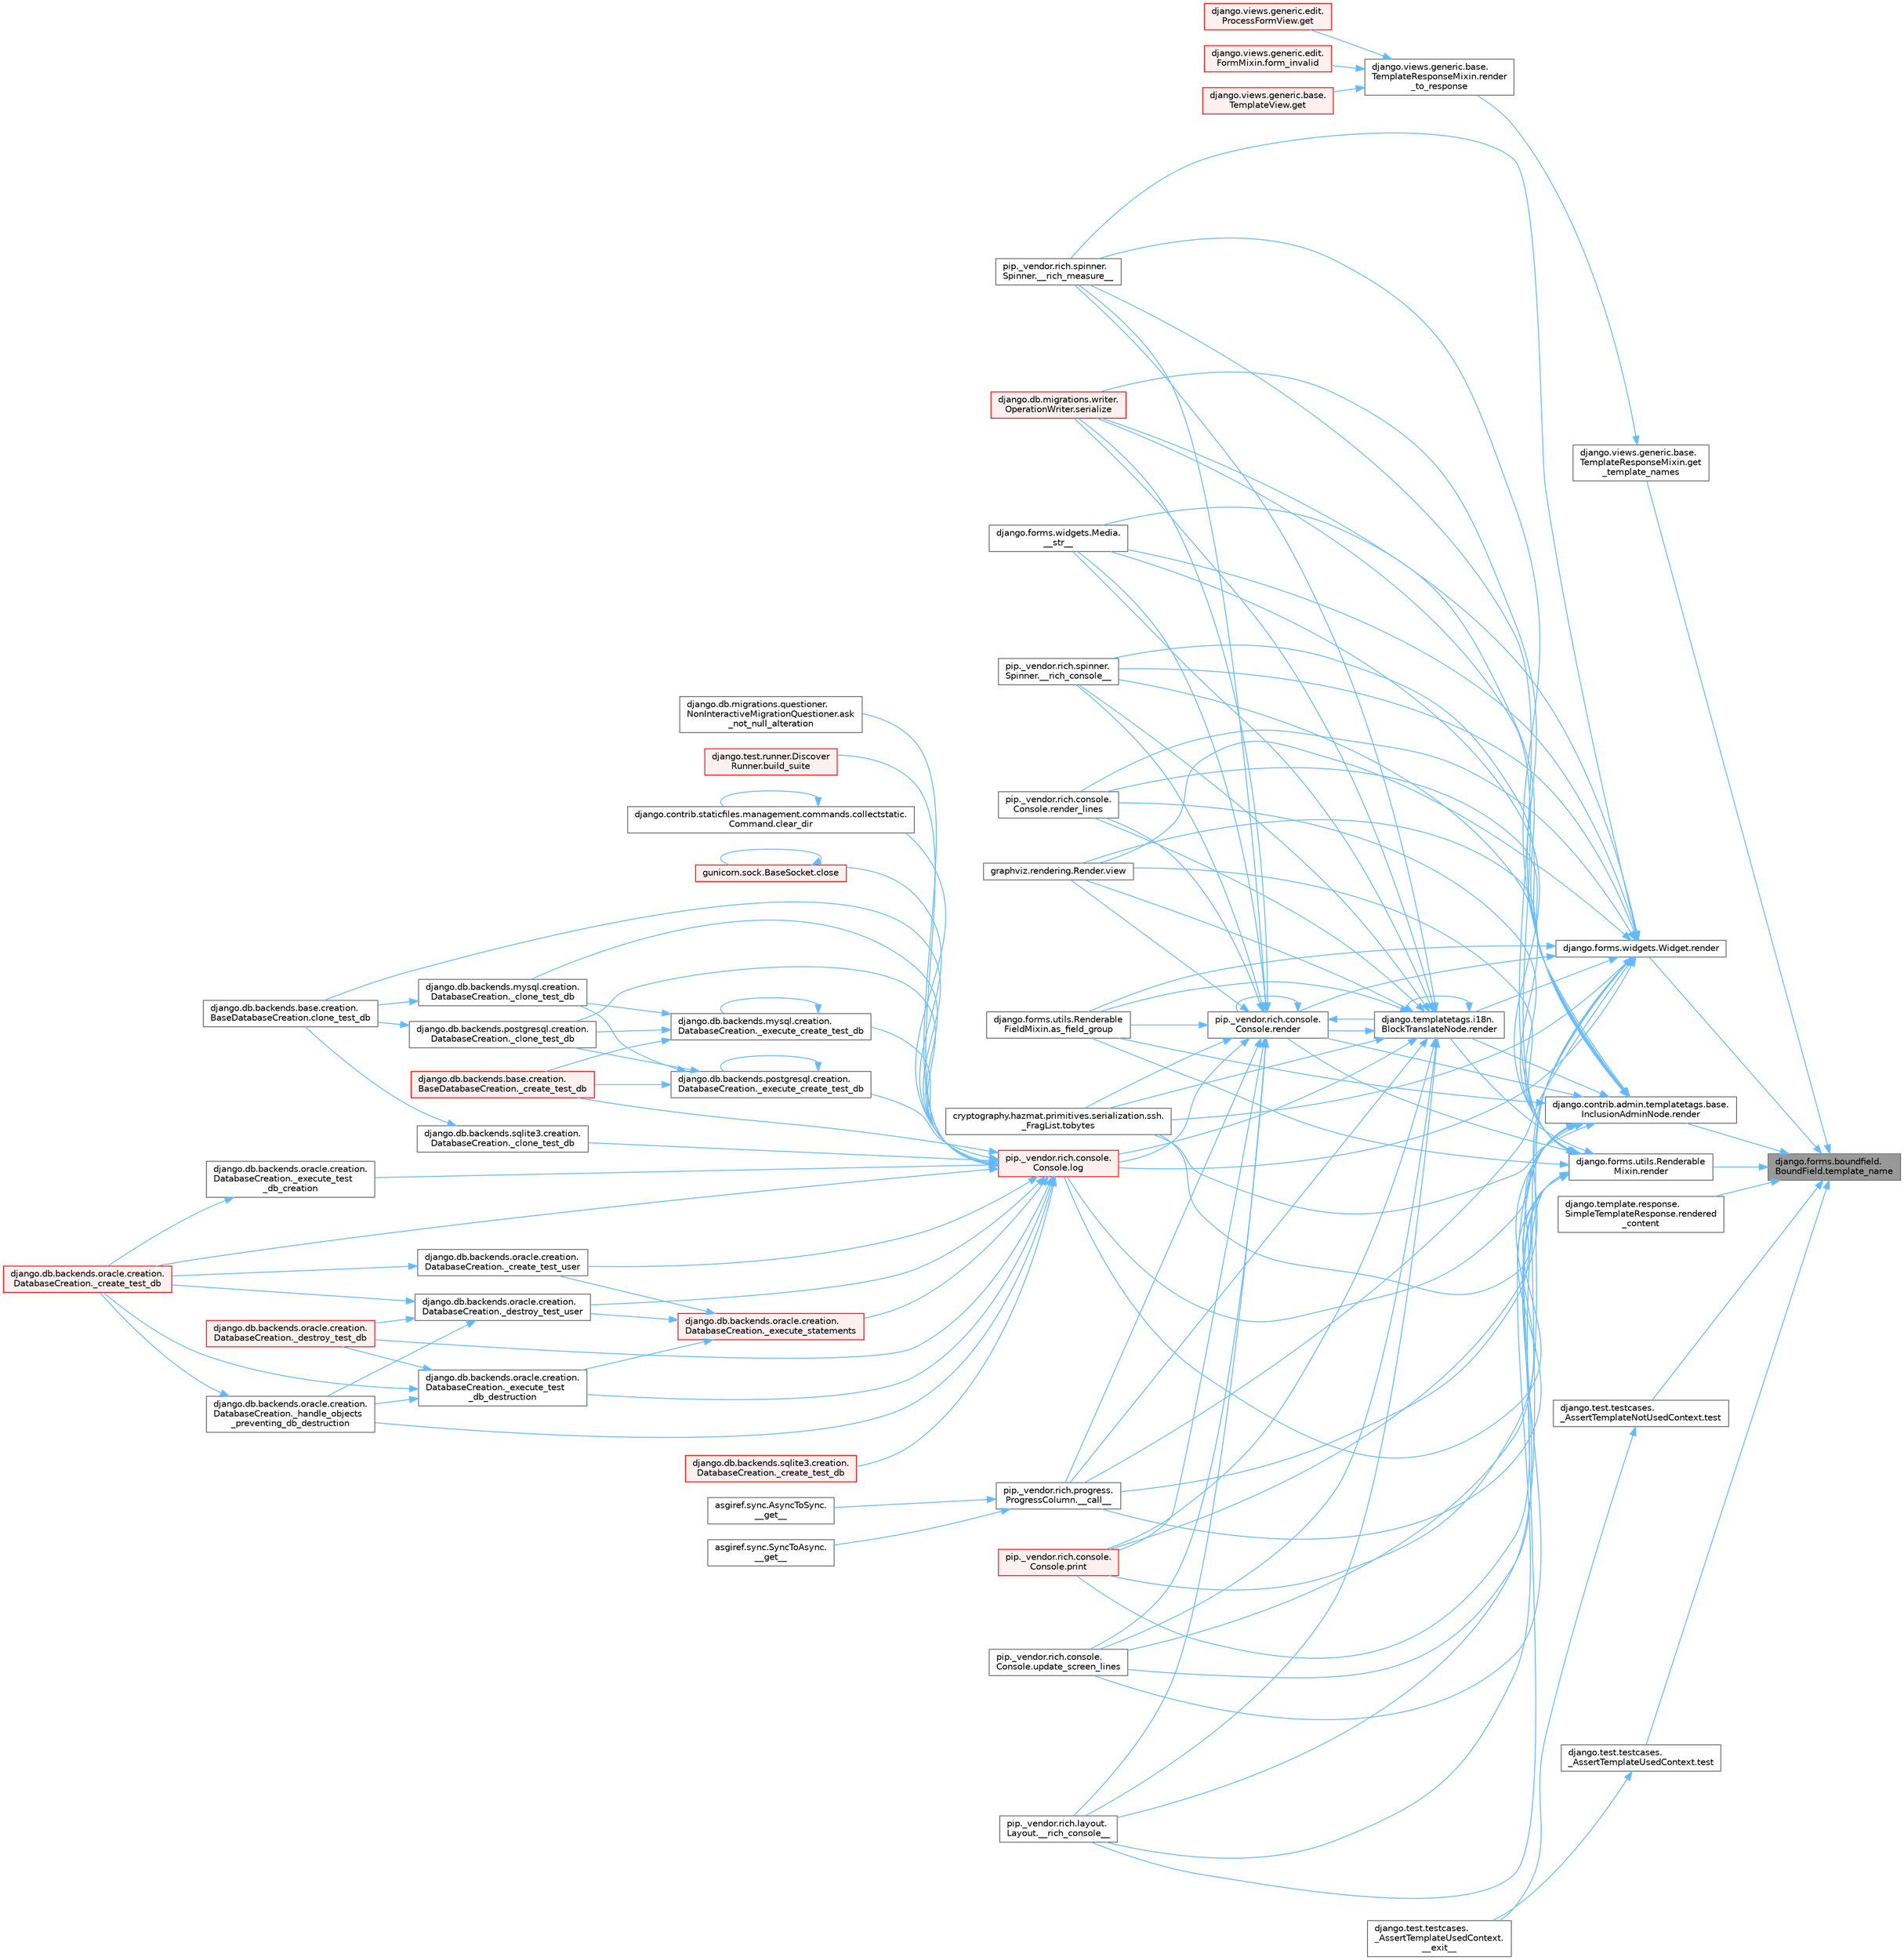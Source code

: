 digraph "django.forms.boundfield.BoundField.template_name"
{
 // LATEX_PDF_SIZE
  bgcolor="transparent";
  edge [fontname=Helvetica,fontsize=10,labelfontname=Helvetica,labelfontsize=10];
  node [fontname=Helvetica,fontsize=10,shape=box,height=0.2,width=0.4];
  rankdir="RL";
  Node1 [id="Node000001",label="django.forms.boundfield.\lBoundField.template_name",height=0.2,width=0.4,color="gray40", fillcolor="grey60", style="filled", fontcolor="black",tooltip=" "];
  Node1 -> Node2 [id="edge1_Node000001_Node000002",dir="back",color="steelblue1",style="solid",tooltip=" "];
  Node2 [id="Node000002",label="django.views.generic.base.\lTemplateResponseMixin.get\l_template_names",height=0.2,width=0.4,color="grey40", fillcolor="white", style="filled",URL="$classdjango_1_1views_1_1generic_1_1base_1_1_template_response_mixin.html#a01e86f80f6149ac9356850cbeba9bd22",tooltip=" "];
  Node2 -> Node3 [id="edge2_Node000002_Node000003",dir="back",color="steelblue1",style="solid",tooltip=" "];
  Node3 [id="Node000003",label="django.views.generic.base.\lTemplateResponseMixin.render\l_to_response",height=0.2,width=0.4,color="grey40", fillcolor="white", style="filled",URL="$classdjango_1_1views_1_1generic_1_1base_1_1_template_response_mixin.html#acb779fab0e9d87e1ae49b9b4ad4e4492",tooltip=" "];
  Node3 -> Node4 [id="edge3_Node000003_Node000004",dir="back",color="steelblue1",style="solid",tooltip=" "];
  Node4 [id="Node000004",label="django.views.generic.edit.\lFormMixin.form_invalid",height=0.2,width=0.4,color="red", fillcolor="#FFF0F0", style="filled",URL="$classdjango_1_1views_1_1generic_1_1edit_1_1_form_mixin.html#a3a9a5e20aa7819a6749c1ab36efb4936",tooltip=" "];
  Node3 -> Node11 [id="edge4_Node000003_Node000011",dir="back",color="steelblue1",style="solid",tooltip=" "];
  Node11 [id="Node000011",label="django.views.generic.base.\lTemplateView.get",height=0.2,width=0.4,color="red", fillcolor="#FFF0F0", style="filled",URL="$classdjango_1_1views_1_1generic_1_1base_1_1_template_view.html#a12232ec7fd058af76ce8c7af132ef915",tooltip=" "];
  Node3 -> Node1887 [id="edge5_Node000003_Node001887",dir="back",color="steelblue1",style="solid",tooltip=" "];
  Node1887 [id="Node001887",label="django.views.generic.edit.\lProcessFormView.get",height=0.2,width=0.4,color="red", fillcolor="#FFF0F0", style="filled",URL="$classdjango_1_1views_1_1generic_1_1edit_1_1_process_form_view.html#af7def109918828469fd90c209d775e40",tooltip=" "];
  Node1 -> Node2641 [id="edge6_Node000001_Node002641",dir="back",color="steelblue1",style="solid",tooltip=" "];
  Node2641 [id="Node002641",label="django.contrib.admin.templatetags.base.\lInclusionAdminNode.render",height=0.2,width=0.4,color="grey40", fillcolor="white", style="filled",URL="$classdjango_1_1contrib_1_1admin_1_1templatetags_1_1base_1_1_inclusion_admin_node.html#a5c909e3c155bf5e7736cc82df0006cda",tooltip=" "];
  Node2641 -> Node378 [id="edge7_Node002641_Node000378",dir="back",color="steelblue1",style="solid",tooltip=" "];
  Node378 [id="Node000378",label="pip._vendor.rich.progress.\lProgressColumn.__call__",height=0.2,width=0.4,color="grey40", fillcolor="white", style="filled",URL="$classpip_1_1__vendor_1_1rich_1_1progress_1_1_progress_column.html#ae0c399be74222f949edb0fa5324cf6ea",tooltip=" "];
  Node378 -> Node143 [id="edge8_Node000378_Node000143",dir="back",color="steelblue1",style="solid",tooltip=" "];
  Node143 [id="Node000143",label="asgiref.sync.AsyncToSync.\l__get__",height=0.2,width=0.4,color="grey40", fillcolor="white", style="filled",URL="$classasgiref_1_1sync_1_1_async_to_sync.html#a23e9ef7a73da98dad9e3f4e65846969b",tooltip=" "];
  Node378 -> Node144 [id="edge9_Node000378_Node000144",dir="back",color="steelblue1",style="solid",tooltip=" "];
  Node144 [id="Node000144",label="asgiref.sync.SyncToAsync.\l__get__",height=0.2,width=0.4,color="grey40", fillcolor="white", style="filled",URL="$classasgiref_1_1sync_1_1_sync_to_async.html#aebdfbe3f01079a529fd2f39810597381",tooltip=" "];
  Node2641 -> Node379 [id="edge10_Node002641_Node000379",dir="back",color="steelblue1",style="solid",tooltip=" "];
  Node379 [id="Node000379",label="pip._vendor.rich.layout.\lLayout.__rich_console__",height=0.2,width=0.4,color="grey40", fillcolor="white", style="filled",URL="$classpip_1_1__vendor_1_1rich_1_1layout_1_1_layout.html#ac39cb3d17d2b0324ee1b0dada41a3ebd",tooltip=" "];
  Node2641 -> Node380 [id="edge11_Node002641_Node000380",dir="back",color="steelblue1",style="solid",tooltip=" "];
  Node380 [id="Node000380",label="pip._vendor.rich.spinner.\lSpinner.__rich_console__",height=0.2,width=0.4,color="grey40", fillcolor="white", style="filled",URL="$classpip_1_1__vendor_1_1rich_1_1spinner_1_1_spinner.html#a6883d8dced19ac48d4dfc74f776357fd",tooltip=" "];
  Node2641 -> Node381 [id="edge12_Node002641_Node000381",dir="back",color="steelblue1",style="solid",tooltip=" "];
  Node381 [id="Node000381",label="pip._vendor.rich.spinner.\lSpinner.__rich_measure__",height=0.2,width=0.4,color="grey40", fillcolor="white", style="filled",URL="$classpip_1_1__vendor_1_1rich_1_1spinner_1_1_spinner.html#a89745682c823c44a31bae8e8d07869f5",tooltip=" "];
  Node2641 -> Node382 [id="edge13_Node002641_Node000382",dir="back",color="steelblue1",style="solid",tooltip=" "];
  Node382 [id="Node000382",label="django.forms.widgets.Media.\l__str__",height=0.2,width=0.4,color="grey40", fillcolor="white", style="filled",URL="$classdjango_1_1forms_1_1widgets_1_1_media.html#ae1651710548a7d9f14f036d035012d21",tooltip=" "];
  Node2641 -> Node383 [id="edge14_Node002641_Node000383",dir="back",color="steelblue1",style="solid",tooltip=" "];
  Node383 [id="Node000383",label="django.forms.utils.Renderable\lFieldMixin.as_field_group",height=0.2,width=0.4,color="grey40", fillcolor="white", style="filled",URL="$classdjango_1_1forms_1_1utils_1_1_renderable_field_mixin.html#a1e9a1b4f790ea694431554267fd5d74c",tooltip=" "];
  Node2641 -> Node384 [id="edge15_Node002641_Node000384",dir="back",color="steelblue1",style="solid",tooltip=" "];
  Node384 [id="Node000384",label="pip._vendor.rich.console.\lConsole.log",height=0.2,width=0.4,color="red", fillcolor="#FFF0F0", style="filled",URL="$classpip_1_1__vendor_1_1rich_1_1console_1_1_console.html#af9c77e39f9413fc2b134c60cfa23b0f1",tooltip=" "];
  Node384 -> Node385 [id="edge16_Node000384_Node000385",dir="back",color="steelblue1",style="solid",tooltip=" "];
  Node385 [id="Node000385",label="django.db.backends.mysql.creation.\lDatabaseCreation._clone_test_db",height=0.2,width=0.4,color="grey40", fillcolor="white", style="filled",URL="$classdjango_1_1db_1_1backends_1_1mysql_1_1creation_1_1_database_creation.html#ab4d99b6a9b6a81141d0fba9440d91619",tooltip=" "];
  Node385 -> Node386 [id="edge17_Node000385_Node000386",dir="back",color="steelblue1",style="solid",tooltip=" "];
  Node386 [id="Node000386",label="django.db.backends.base.creation.\lBaseDatabaseCreation.clone_test_db",height=0.2,width=0.4,color="grey40", fillcolor="white", style="filled",URL="$classdjango_1_1db_1_1backends_1_1base_1_1creation_1_1_base_database_creation.html#aa792ff2a6725c1020027c189ff967316",tooltip=" "];
  Node384 -> Node387 [id="edge18_Node000384_Node000387",dir="back",color="steelblue1",style="solid",tooltip=" "];
  Node387 [id="Node000387",label="django.db.backends.postgresql.creation.\lDatabaseCreation._clone_test_db",height=0.2,width=0.4,color="grey40", fillcolor="white", style="filled",URL="$classdjango_1_1db_1_1backends_1_1postgresql_1_1creation_1_1_database_creation.html#ab57e8a2ba94a8a4888fd435036b4c322",tooltip=" "];
  Node387 -> Node386 [id="edge19_Node000387_Node000386",dir="back",color="steelblue1",style="solid",tooltip=" "];
  Node384 -> Node388 [id="edge20_Node000384_Node000388",dir="back",color="steelblue1",style="solid",tooltip=" "];
  Node388 [id="Node000388",label="django.db.backends.sqlite3.creation.\lDatabaseCreation._clone_test_db",height=0.2,width=0.4,color="grey40", fillcolor="white", style="filled",URL="$classdjango_1_1db_1_1backends_1_1sqlite3_1_1creation_1_1_database_creation.html#a43a28bd11187e2b0677fd0be7643387b",tooltip=" "];
  Node388 -> Node386 [id="edge21_Node000388_Node000386",dir="back",color="steelblue1",style="solid",tooltip=" "];
  Node384 -> Node389 [id="edge22_Node000384_Node000389",dir="back",color="steelblue1",style="solid",tooltip=" "];
  Node389 [id="Node000389",label="django.db.backends.base.creation.\lBaseDatabaseCreation._create_test_db",height=0.2,width=0.4,color="red", fillcolor="#FFF0F0", style="filled",URL="$classdjango_1_1db_1_1backends_1_1base_1_1creation_1_1_base_database_creation.html#a3782aff49b95503af2f0e518a10dc22d",tooltip=" "];
  Node384 -> Node391 [id="edge23_Node000384_Node000391",dir="back",color="steelblue1",style="solid",tooltip=" "];
  Node391 [id="Node000391",label="django.db.backends.oracle.creation.\lDatabaseCreation._create_test_db",height=0.2,width=0.4,color="red", fillcolor="#FFF0F0", style="filled",URL="$classdjango_1_1db_1_1backends_1_1oracle_1_1creation_1_1_database_creation.html#aea03f2099a0f6691226755c6b60c133f",tooltip=" "];
  Node384 -> Node392 [id="edge24_Node000384_Node000392",dir="back",color="steelblue1",style="solid",tooltip=" "];
  Node392 [id="Node000392",label="django.db.backends.sqlite3.creation.\lDatabaseCreation._create_test_db",height=0.2,width=0.4,color="red", fillcolor="#FFF0F0", style="filled",URL="$classdjango_1_1db_1_1backends_1_1sqlite3_1_1creation_1_1_database_creation.html#a67d2c057a1e604f78b379e63cd6bff28",tooltip=" "];
  Node384 -> Node393 [id="edge25_Node000384_Node000393",dir="back",color="steelblue1",style="solid",tooltip=" "];
  Node393 [id="Node000393",label="django.db.backends.oracle.creation.\lDatabaseCreation._create_test_user",height=0.2,width=0.4,color="grey40", fillcolor="white", style="filled",URL="$classdjango_1_1db_1_1backends_1_1oracle_1_1creation_1_1_database_creation.html#a59ea754a7f0af2c6d24086c033e1a0dd",tooltip=" "];
  Node393 -> Node391 [id="edge26_Node000393_Node000391",dir="back",color="steelblue1",style="solid",tooltip=" "];
  Node384 -> Node394 [id="edge27_Node000384_Node000394",dir="back",color="steelblue1",style="solid",tooltip=" "];
  Node394 [id="Node000394",label="django.db.backends.oracle.creation.\lDatabaseCreation._destroy_test_db",height=0.2,width=0.4,color="red", fillcolor="#FFF0F0", style="filled",URL="$classdjango_1_1db_1_1backends_1_1oracle_1_1creation_1_1_database_creation.html#a08dd28500eb796fba820014d705845e1",tooltip=" "];
  Node384 -> Node396 [id="edge28_Node000384_Node000396",dir="back",color="steelblue1",style="solid",tooltip=" "];
  Node396 [id="Node000396",label="django.db.backends.oracle.creation.\lDatabaseCreation._destroy_test_user",height=0.2,width=0.4,color="grey40", fillcolor="white", style="filled",URL="$classdjango_1_1db_1_1backends_1_1oracle_1_1creation_1_1_database_creation.html#ac5b566d811b2dcccb9c6c125486ec8b9",tooltip=" "];
  Node396 -> Node391 [id="edge29_Node000396_Node000391",dir="back",color="steelblue1",style="solid",tooltip=" "];
  Node396 -> Node394 [id="edge30_Node000396_Node000394",dir="back",color="steelblue1",style="solid",tooltip=" "];
  Node396 -> Node397 [id="edge31_Node000396_Node000397",dir="back",color="steelblue1",style="solid",tooltip=" "];
  Node397 [id="Node000397",label="django.db.backends.oracle.creation.\lDatabaseCreation._handle_objects\l_preventing_db_destruction",height=0.2,width=0.4,color="grey40", fillcolor="white", style="filled",URL="$classdjango_1_1db_1_1backends_1_1oracle_1_1creation_1_1_database_creation.html#a1c37c804f0a89dbadda5bc9fd5b601af",tooltip=" "];
  Node397 -> Node391 [id="edge32_Node000397_Node000391",dir="back",color="steelblue1",style="solid",tooltip=" "];
  Node384 -> Node398 [id="edge33_Node000384_Node000398",dir="back",color="steelblue1",style="solid",tooltip=" "];
  Node398 [id="Node000398",label="django.db.backends.mysql.creation.\lDatabaseCreation._execute_create_test_db",height=0.2,width=0.4,color="grey40", fillcolor="white", style="filled",URL="$classdjango_1_1db_1_1backends_1_1mysql_1_1creation_1_1_database_creation.html#ab42ab74c9087be175aad845aec9d4160",tooltip=" "];
  Node398 -> Node385 [id="edge34_Node000398_Node000385",dir="back",color="steelblue1",style="solid",tooltip=" "];
  Node398 -> Node387 [id="edge35_Node000398_Node000387",dir="back",color="steelblue1",style="solid",tooltip=" "];
  Node398 -> Node389 [id="edge36_Node000398_Node000389",dir="back",color="steelblue1",style="solid",tooltip=" "];
  Node398 -> Node398 [id="edge37_Node000398_Node000398",dir="back",color="steelblue1",style="solid",tooltip=" "];
  Node384 -> Node399 [id="edge38_Node000384_Node000399",dir="back",color="steelblue1",style="solid",tooltip=" "];
  Node399 [id="Node000399",label="django.db.backends.postgresql.creation.\lDatabaseCreation._execute_create_test_db",height=0.2,width=0.4,color="grey40", fillcolor="white", style="filled",URL="$classdjango_1_1db_1_1backends_1_1postgresql_1_1creation_1_1_database_creation.html#a8c9e9502a3370ff7f46e7982b1ace1ec",tooltip=" "];
  Node399 -> Node385 [id="edge39_Node000399_Node000385",dir="back",color="steelblue1",style="solid",tooltip=" "];
  Node399 -> Node387 [id="edge40_Node000399_Node000387",dir="back",color="steelblue1",style="solid",tooltip=" "];
  Node399 -> Node389 [id="edge41_Node000399_Node000389",dir="back",color="steelblue1",style="solid",tooltip=" "];
  Node399 -> Node399 [id="edge42_Node000399_Node000399",dir="back",color="steelblue1",style="solid",tooltip=" "];
  Node384 -> Node400 [id="edge43_Node000384_Node000400",dir="back",color="steelblue1",style="solid",tooltip=" "];
  Node400 [id="Node000400",label="django.db.backends.oracle.creation.\lDatabaseCreation._execute_statements",height=0.2,width=0.4,color="red", fillcolor="#FFF0F0", style="filled",URL="$classdjango_1_1db_1_1backends_1_1oracle_1_1creation_1_1_database_creation.html#a40f0a887cb7b18753bb057b12ede6de5",tooltip=" "];
  Node400 -> Node393 [id="edge44_Node000400_Node000393",dir="back",color="steelblue1",style="solid",tooltip=" "];
  Node400 -> Node396 [id="edge45_Node000400_Node000396",dir="back",color="steelblue1",style="solid",tooltip=" "];
  Node400 -> Node403 [id="edge46_Node000400_Node000403",dir="back",color="steelblue1",style="solid",tooltip=" "];
  Node403 [id="Node000403",label="django.db.backends.oracle.creation.\lDatabaseCreation._execute_test\l_db_destruction",height=0.2,width=0.4,color="grey40", fillcolor="white", style="filled",URL="$classdjango_1_1db_1_1backends_1_1oracle_1_1creation_1_1_database_creation.html#a122c68cb1495e4c1a5c9c6a8f61ea46f",tooltip=" "];
  Node403 -> Node391 [id="edge47_Node000403_Node000391",dir="back",color="steelblue1",style="solid",tooltip=" "];
  Node403 -> Node394 [id="edge48_Node000403_Node000394",dir="back",color="steelblue1",style="solid",tooltip=" "];
  Node403 -> Node397 [id="edge49_Node000403_Node000397",dir="back",color="steelblue1",style="solid",tooltip=" "];
  Node384 -> Node402 [id="edge50_Node000384_Node000402",dir="back",color="steelblue1",style="solid",tooltip=" "];
  Node402 [id="Node000402",label="django.db.backends.oracle.creation.\lDatabaseCreation._execute_test\l_db_creation",height=0.2,width=0.4,color="grey40", fillcolor="white", style="filled",URL="$classdjango_1_1db_1_1backends_1_1oracle_1_1creation_1_1_database_creation.html#a66d037f8286d396a98cf6ad2a5b9f25f",tooltip=" "];
  Node402 -> Node391 [id="edge51_Node000402_Node000391",dir="back",color="steelblue1",style="solid",tooltip=" "];
  Node384 -> Node403 [id="edge52_Node000384_Node000403",dir="back",color="steelblue1",style="solid",tooltip=" "];
  Node384 -> Node397 [id="edge53_Node000384_Node000397",dir="back",color="steelblue1",style="solid",tooltip=" "];
  Node384 -> Node404 [id="edge54_Node000384_Node000404",dir="back",color="steelblue1",style="solid",tooltip=" "];
  Node404 [id="Node000404",label="django.db.migrations.questioner.\lNonInteractiveMigrationQuestioner.ask\l_not_null_alteration",height=0.2,width=0.4,color="grey40", fillcolor="white", style="filled",URL="$classdjango_1_1db_1_1migrations_1_1questioner_1_1_non_interactive_migration_questioner.html#a8e2e9dcddaff9a58581a3bdfbc87136f",tooltip=" "];
  Node384 -> Node405 [id="edge55_Node000384_Node000405",dir="back",color="steelblue1",style="solid",tooltip=" "];
  Node405 [id="Node000405",label="django.test.runner.Discover\lRunner.build_suite",height=0.2,width=0.4,color="red", fillcolor="#FFF0F0", style="filled",URL="$classdjango_1_1test_1_1runner_1_1_discover_runner.html#a59c1b9e138786179fdbfce3ab15bf2c8",tooltip=" "];
  Node384 -> Node407 [id="edge56_Node000384_Node000407",dir="back",color="steelblue1",style="solid",tooltip=" "];
  Node407 [id="Node000407",label="django.contrib.staticfiles.management.commands.collectstatic.\lCommand.clear_dir",height=0.2,width=0.4,color="grey40", fillcolor="white", style="filled",URL="$classdjango_1_1contrib_1_1staticfiles_1_1management_1_1commands_1_1collectstatic_1_1_command.html#a2974077448bb3e1203a0c82350976399",tooltip=" "];
  Node407 -> Node407 [id="edge57_Node000407_Node000407",dir="back",color="steelblue1",style="solid",tooltip=" "];
  Node384 -> Node386 [id="edge58_Node000384_Node000386",dir="back",color="steelblue1",style="solid",tooltip=" "];
  Node384 -> Node408 [id="edge59_Node000384_Node000408",dir="back",color="steelblue1",style="solid",tooltip=" "];
  Node408 [id="Node000408",label="gunicorn.sock.BaseSocket.close",height=0.2,width=0.4,color="red", fillcolor="#FFF0F0", style="filled",URL="$classgunicorn_1_1sock_1_1_base_socket.html#af2002e81bf30cc8c6614f9568af6ef06",tooltip=" "];
  Node408 -> Node408 [id="edge60_Node000408_Node000408",dir="back",color="steelblue1",style="solid",tooltip=" "];
  Node2641 -> Node536 [id="edge61_Node002641_Node000536",dir="back",color="steelblue1",style="solid",tooltip=" "];
  Node536 [id="Node000536",label="pip._vendor.rich.console.\lConsole.print",height=0.2,width=0.4,color="red", fillcolor="#FFF0F0", style="filled",URL="$classpip_1_1__vendor_1_1rich_1_1console_1_1_console.html#af954370cdbb49236b597f2c11064549d",tooltip=" "];
  Node2641 -> Node850 [id="edge62_Node002641_Node000850",dir="back",color="steelblue1",style="solid",tooltip=" "];
  Node850 [id="Node000850",label="django.templatetags.i18n.\lBlockTranslateNode.render",height=0.2,width=0.4,color="grey40", fillcolor="white", style="filled",URL="$classdjango_1_1templatetags_1_1i18n_1_1_block_translate_node.html#aaf05bebfd02c1c4b676387ada0357832",tooltip=" "];
  Node850 -> Node378 [id="edge63_Node000850_Node000378",dir="back",color="steelblue1",style="solid",tooltip=" "];
  Node850 -> Node379 [id="edge64_Node000850_Node000379",dir="back",color="steelblue1",style="solid",tooltip=" "];
  Node850 -> Node380 [id="edge65_Node000850_Node000380",dir="back",color="steelblue1",style="solid",tooltip=" "];
  Node850 -> Node381 [id="edge66_Node000850_Node000381",dir="back",color="steelblue1",style="solid",tooltip=" "];
  Node850 -> Node382 [id="edge67_Node000850_Node000382",dir="back",color="steelblue1",style="solid",tooltip=" "];
  Node850 -> Node383 [id="edge68_Node000850_Node000383",dir="back",color="steelblue1",style="solid",tooltip=" "];
  Node850 -> Node384 [id="edge69_Node000850_Node000384",dir="back",color="steelblue1",style="solid",tooltip=" "];
  Node850 -> Node536 [id="edge70_Node000850_Node000536",dir="back",color="steelblue1",style="solid",tooltip=" "];
  Node850 -> Node850 [id="edge71_Node000850_Node000850",dir="back",color="steelblue1",style="solid",tooltip=" "];
  Node850 -> Node851 [id="edge72_Node000850_Node000851",dir="back",color="steelblue1",style="solid",tooltip=" "];
  Node851 [id="Node000851",label="pip._vendor.rich.console.\lConsole.render",height=0.2,width=0.4,color="grey40", fillcolor="white", style="filled",URL="$classpip_1_1__vendor_1_1rich_1_1console_1_1_console.html#a9551b8254c573105adde80622393a938",tooltip=" "];
  Node851 -> Node378 [id="edge73_Node000851_Node000378",dir="back",color="steelblue1",style="solid",tooltip=" "];
  Node851 -> Node379 [id="edge74_Node000851_Node000379",dir="back",color="steelblue1",style="solid",tooltip=" "];
  Node851 -> Node380 [id="edge75_Node000851_Node000380",dir="back",color="steelblue1",style="solid",tooltip=" "];
  Node851 -> Node381 [id="edge76_Node000851_Node000381",dir="back",color="steelblue1",style="solid",tooltip=" "];
  Node851 -> Node382 [id="edge77_Node000851_Node000382",dir="back",color="steelblue1",style="solid",tooltip=" "];
  Node851 -> Node383 [id="edge78_Node000851_Node000383",dir="back",color="steelblue1",style="solid",tooltip=" "];
  Node851 -> Node384 [id="edge79_Node000851_Node000384",dir="back",color="steelblue1",style="solid",tooltip=" "];
  Node851 -> Node536 [id="edge80_Node000851_Node000536",dir="back",color="steelblue1",style="solid",tooltip=" "];
  Node851 -> Node850 [id="edge81_Node000851_Node000850",dir="back",color="steelblue1",style="solid",tooltip=" "];
  Node851 -> Node851 [id="edge82_Node000851_Node000851",dir="back",color="steelblue1",style="solid",tooltip=" "];
  Node851 -> Node852 [id="edge83_Node000851_Node000852",dir="back",color="steelblue1",style="solid",tooltip=" "];
  Node852 [id="Node000852",label="pip._vendor.rich.console.\lConsole.render_lines",height=0.2,width=0.4,color="grey40", fillcolor="white", style="filled",URL="$classpip_1_1__vendor_1_1rich_1_1console_1_1_console.html#a5818808a49db20c5bee6986425f96f14",tooltip=" "];
  Node851 -> Node853 [id="edge84_Node000851_Node000853",dir="back",color="steelblue1",style="solid",tooltip=" "];
  Node853 [id="Node000853",label="django.db.migrations.writer.\lOperationWriter.serialize",height=0.2,width=0.4,color="red", fillcolor="#FFF0F0", style="filled",URL="$classdjango_1_1db_1_1migrations_1_1writer_1_1_operation_writer.html#a866e8d13e1c54a35d74e9a6b0383b2f8",tooltip=" "];
  Node851 -> Node1212 [id="edge85_Node000851_Node001212",dir="back",color="steelblue1",style="solid",tooltip=" "];
  Node1212 [id="Node001212",label="cryptography.hazmat.primitives.serialization.ssh.\l_FragList.tobytes",height=0.2,width=0.4,color="grey40", fillcolor="white", style="filled",URL="$classcryptography_1_1hazmat_1_1primitives_1_1serialization_1_1ssh_1_1___frag_list.html#a195dd4e7c741624829a13af53fa3de38",tooltip=" "];
  Node851 -> Node1213 [id="edge86_Node000851_Node001213",dir="back",color="steelblue1",style="solid",tooltip=" "];
  Node1213 [id="Node001213",label="pip._vendor.rich.console.\lConsole.update_screen_lines",height=0.2,width=0.4,color="grey40", fillcolor="white", style="filled",URL="$classpip_1_1__vendor_1_1rich_1_1console_1_1_console.html#a21cfe5af86ec7533f23d45fe2969817e",tooltip=" "];
  Node851 -> Node1214 [id="edge87_Node000851_Node001214",dir="back",color="steelblue1",style="solid",tooltip=" "];
  Node1214 [id="Node001214",label="graphviz.rendering.Render.view",height=0.2,width=0.4,color="grey40", fillcolor="white", style="filled",URL="$classgraphviz_1_1rendering_1_1_render.html#a53169c422996b9a7e92b5580c13914e2",tooltip=" "];
  Node850 -> Node852 [id="edge88_Node000850_Node000852",dir="back",color="steelblue1",style="solid",tooltip=" "];
  Node850 -> Node853 [id="edge89_Node000850_Node000853",dir="back",color="steelblue1",style="solid",tooltip=" "];
  Node850 -> Node1212 [id="edge90_Node000850_Node001212",dir="back",color="steelblue1",style="solid",tooltip=" "];
  Node850 -> Node1213 [id="edge91_Node000850_Node001213",dir="back",color="steelblue1",style="solid",tooltip=" "];
  Node850 -> Node1214 [id="edge92_Node000850_Node001214",dir="back",color="steelblue1",style="solid",tooltip=" "];
  Node2641 -> Node851 [id="edge93_Node002641_Node000851",dir="back",color="steelblue1",style="solid",tooltip=" "];
  Node2641 -> Node852 [id="edge94_Node002641_Node000852",dir="back",color="steelblue1",style="solid",tooltip=" "];
  Node2641 -> Node853 [id="edge95_Node002641_Node000853",dir="back",color="steelblue1",style="solid",tooltip=" "];
  Node2641 -> Node1212 [id="edge96_Node002641_Node001212",dir="back",color="steelblue1",style="solid",tooltip=" "];
  Node2641 -> Node1213 [id="edge97_Node002641_Node001213",dir="back",color="steelblue1",style="solid",tooltip=" "];
  Node2641 -> Node1214 [id="edge98_Node002641_Node001214",dir="back",color="steelblue1",style="solid",tooltip=" "];
  Node1 -> Node1772 [id="edge99_Node000001_Node001772",dir="back",color="steelblue1",style="solid",tooltip=" "];
  Node1772 [id="Node001772",label="django.forms.utils.Renderable\lMixin.render",height=0.2,width=0.4,color="grey40", fillcolor="white", style="filled",URL="$classdjango_1_1forms_1_1utils_1_1_renderable_mixin.html#acdc73a3b1da7190ea3c6e0e2cb22e297",tooltip=" "];
  Node1772 -> Node378 [id="edge100_Node001772_Node000378",dir="back",color="steelblue1",style="solid",tooltip=" "];
  Node1772 -> Node379 [id="edge101_Node001772_Node000379",dir="back",color="steelblue1",style="solid",tooltip=" "];
  Node1772 -> Node380 [id="edge102_Node001772_Node000380",dir="back",color="steelblue1",style="solid",tooltip=" "];
  Node1772 -> Node381 [id="edge103_Node001772_Node000381",dir="back",color="steelblue1",style="solid",tooltip=" "];
  Node1772 -> Node382 [id="edge104_Node001772_Node000382",dir="back",color="steelblue1",style="solid",tooltip=" "];
  Node1772 -> Node383 [id="edge105_Node001772_Node000383",dir="back",color="steelblue1",style="solid",tooltip=" "];
  Node1772 -> Node384 [id="edge106_Node001772_Node000384",dir="back",color="steelblue1",style="solid",tooltip=" "];
  Node1772 -> Node536 [id="edge107_Node001772_Node000536",dir="back",color="steelblue1",style="solid",tooltip=" "];
  Node1772 -> Node850 [id="edge108_Node001772_Node000850",dir="back",color="steelblue1",style="solid",tooltip=" "];
  Node1772 -> Node851 [id="edge109_Node001772_Node000851",dir="back",color="steelblue1",style="solid",tooltip=" "];
  Node1772 -> Node852 [id="edge110_Node001772_Node000852",dir="back",color="steelblue1",style="solid",tooltip=" "];
  Node1772 -> Node853 [id="edge111_Node001772_Node000853",dir="back",color="steelblue1",style="solid",tooltip=" "];
  Node1772 -> Node1212 [id="edge112_Node001772_Node001212",dir="back",color="steelblue1",style="solid",tooltip=" "];
  Node1772 -> Node1213 [id="edge113_Node001772_Node001213",dir="back",color="steelblue1",style="solid",tooltip=" "];
  Node1772 -> Node1214 [id="edge114_Node001772_Node001214",dir="back",color="steelblue1",style="solid",tooltip=" "];
  Node1 -> Node849 [id="edge115_Node000001_Node000849",dir="back",color="steelblue1",style="solid",tooltip=" "];
  Node849 [id="Node000849",label="django.forms.widgets.Widget.render",height=0.2,width=0.4,color="grey40", fillcolor="white", style="filled",URL="$classdjango_1_1forms_1_1widgets_1_1_widget.html#a972266d3972b64c404467dea8d6e2809",tooltip=" "];
  Node849 -> Node378 [id="edge116_Node000849_Node000378",dir="back",color="steelblue1",style="solid",tooltip=" "];
  Node849 -> Node379 [id="edge117_Node000849_Node000379",dir="back",color="steelblue1",style="solid",tooltip=" "];
  Node849 -> Node380 [id="edge118_Node000849_Node000380",dir="back",color="steelblue1",style="solid",tooltip=" "];
  Node849 -> Node381 [id="edge119_Node000849_Node000381",dir="back",color="steelblue1",style="solid",tooltip=" "];
  Node849 -> Node382 [id="edge120_Node000849_Node000382",dir="back",color="steelblue1",style="solid",tooltip=" "];
  Node849 -> Node383 [id="edge121_Node000849_Node000383",dir="back",color="steelblue1",style="solid",tooltip=" "];
  Node849 -> Node384 [id="edge122_Node000849_Node000384",dir="back",color="steelblue1",style="solid",tooltip=" "];
  Node849 -> Node536 [id="edge123_Node000849_Node000536",dir="back",color="steelblue1",style="solid",tooltip=" "];
  Node849 -> Node850 [id="edge124_Node000849_Node000850",dir="back",color="steelblue1",style="solid",tooltip=" "];
  Node849 -> Node851 [id="edge125_Node000849_Node000851",dir="back",color="steelblue1",style="solid",tooltip=" "];
  Node849 -> Node852 [id="edge126_Node000849_Node000852",dir="back",color="steelblue1",style="solid",tooltip=" "];
  Node849 -> Node853 [id="edge127_Node000849_Node000853",dir="back",color="steelblue1",style="solid",tooltip=" "];
  Node849 -> Node1212 [id="edge128_Node000849_Node001212",dir="back",color="steelblue1",style="solid",tooltip=" "];
  Node849 -> Node1213 [id="edge129_Node000849_Node001213",dir="back",color="steelblue1",style="solid",tooltip=" "];
  Node849 -> Node1214 [id="edge130_Node000849_Node001214",dir="back",color="steelblue1",style="solid",tooltip=" "];
  Node1 -> Node2642 [id="edge131_Node000001_Node002642",dir="back",color="steelblue1",style="solid",tooltip=" "];
  Node2642 [id="Node002642",label="django.template.response.\lSimpleTemplateResponse.rendered\l_content",height=0.2,width=0.4,color="grey40", fillcolor="white", style="filled",URL="$classdjango_1_1template_1_1response_1_1_simple_template_response.html#a5d236d7cdbadc9b328dd27fb204b8bd1",tooltip=" "];
  Node1 -> Node2643 [id="edge132_Node000001_Node002643",dir="back",color="steelblue1",style="solid",tooltip=" "];
  Node2643 [id="Node002643",label="django.test.testcases.\l_AssertTemplateNotUsedContext.test",height=0.2,width=0.4,color="grey40", fillcolor="white", style="filled",URL="$classdjango_1_1test_1_1testcases_1_1___assert_template_not_used_context.html#a997334b785d10d7abf30802d4ac38a2d",tooltip=" "];
  Node2643 -> Node1129 [id="edge133_Node002643_Node001129",dir="back",color="steelblue1",style="solid",tooltip=" "];
  Node1129 [id="Node001129",label="django.test.testcases.\l_AssertTemplateUsedContext.\l__exit__",height=0.2,width=0.4,color="grey40", fillcolor="white", style="filled",URL="$classdjango_1_1test_1_1testcases_1_1___assert_template_used_context.html#add52b80bfae381cb2ca3a753eb43ba10",tooltip=" "];
  Node1 -> Node1215 [id="edge134_Node000001_Node001215",dir="back",color="steelblue1",style="solid",tooltip=" "];
  Node1215 [id="Node001215",label="django.test.testcases.\l_AssertTemplateUsedContext.test",height=0.2,width=0.4,color="grey40", fillcolor="white", style="filled",URL="$classdjango_1_1test_1_1testcases_1_1___assert_template_used_context.html#a4976e82d5cfd983903b21ec58341688b",tooltip=" "];
  Node1215 -> Node1129 [id="edge135_Node001215_Node001129",dir="back",color="steelblue1",style="solid",tooltip=" "];
}
